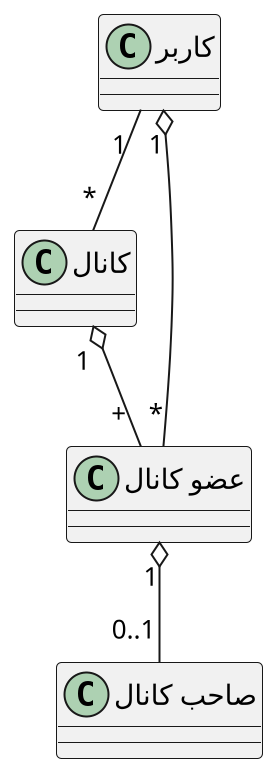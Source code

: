@startuml create_chanel

scale 2
skinparam DefaultFontName B Nazanin
skinparam ArrowMessageAlignment right

class "کاربر" as user {
}

class "کانال" as chanel {
}

class "عضو کانال" as member {
}

class "صاحب کانال" as owner {
}

user "          1" -- "*" chanel
chanel "        1" o-- "            +" member
member "1" o-- "0..1" owner
user "1" o-- "*" member

@enduml
